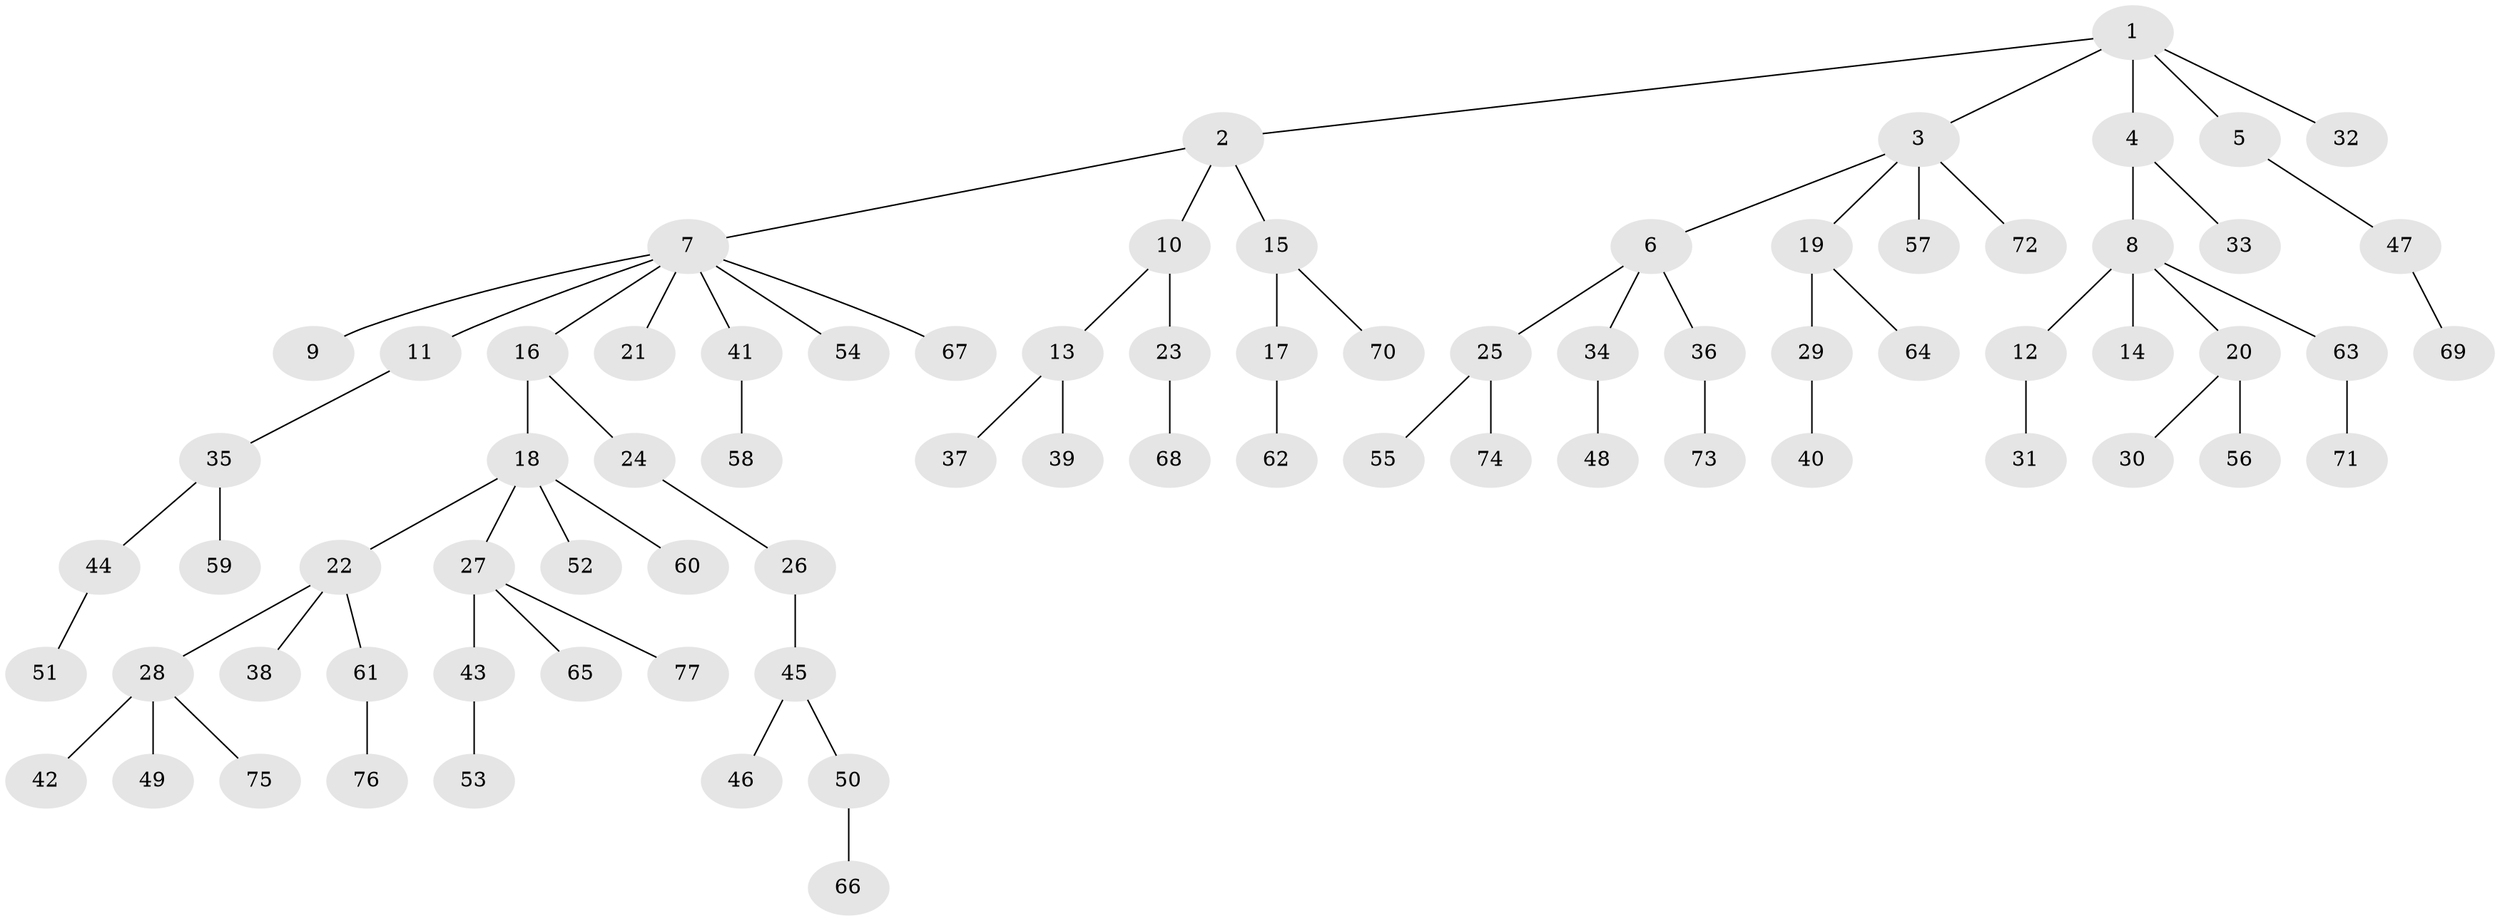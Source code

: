 // coarse degree distribution, {3: 0.1282051282051282, 2: 0.23076923076923078, 5: 0.02564102564102564, 4: 0.07692307692307693, 1: 0.5128205128205128, 6: 0.02564102564102564}
// Generated by graph-tools (version 1.1) at 2025/37/03/04/25 23:37:20]
// undirected, 77 vertices, 76 edges
graph export_dot {
  node [color=gray90,style=filled];
  1;
  2;
  3;
  4;
  5;
  6;
  7;
  8;
  9;
  10;
  11;
  12;
  13;
  14;
  15;
  16;
  17;
  18;
  19;
  20;
  21;
  22;
  23;
  24;
  25;
  26;
  27;
  28;
  29;
  30;
  31;
  32;
  33;
  34;
  35;
  36;
  37;
  38;
  39;
  40;
  41;
  42;
  43;
  44;
  45;
  46;
  47;
  48;
  49;
  50;
  51;
  52;
  53;
  54;
  55;
  56;
  57;
  58;
  59;
  60;
  61;
  62;
  63;
  64;
  65;
  66;
  67;
  68;
  69;
  70;
  71;
  72;
  73;
  74;
  75;
  76;
  77;
  1 -- 2;
  1 -- 3;
  1 -- 4;
  1 -- 5;
  1 -- 32;
  2 -- 7;
  2 -- 10;
  2 -- 15;
  3 -- 6;
  3 -- 19;
  3 -- 57;
  3 -- 72;
  4 -- 8;
  4 -- 33;
  5 -- 47;
  6 -- 25;
  6 -- 34;
  6 -- 36;
  7 -- 9;
  7 -- 11;
  7 -- 16;
  7 -- 21;
  7 -- 41;
  7 -- 54;
  7 -- 67;
  8 -- 12;
  8 -- 14;
  8 -- 20;
  8 -- 63;
  10 -- 13;
  10 -- 23;
  11 -- 35;
  12 -- 31;
  13 -- 37;
  13 -- 39;
  15 -- 17;
  15 -- 70;
  16 -- 18;
  16 -- 24;
  17 -- 62;
  18 -- 22;
  18 -- 27;
  18 -- 52;
  18 -- 60;
  19 -- 29;
  19 -- 64;
  20 -- 30;
  20 -- 56;
  22 -- 28;
  22 -- 38;
  22 -- 61;
  23 -- 68;
  24 -- 26;
  25 -- 55;
  25 -- 74;
  26 -- 45;
  27 -- 43;
  27 -- 65;
  27 -- 77;
  28 -- 42;
  28 -- 49;
  28 -- 75;
  29 -- 40;
  34 -- 48;
  35 -- 44;
  35 -- 59;
  36 -- 73;
  41 -- 58;
  43 -- 53;
  44 -- 51;
  45 -- 46;
  45 -- 50;
  47 -- 69;
  50 -- 66;
  61 -- 76;
  63 -- 71;
}
